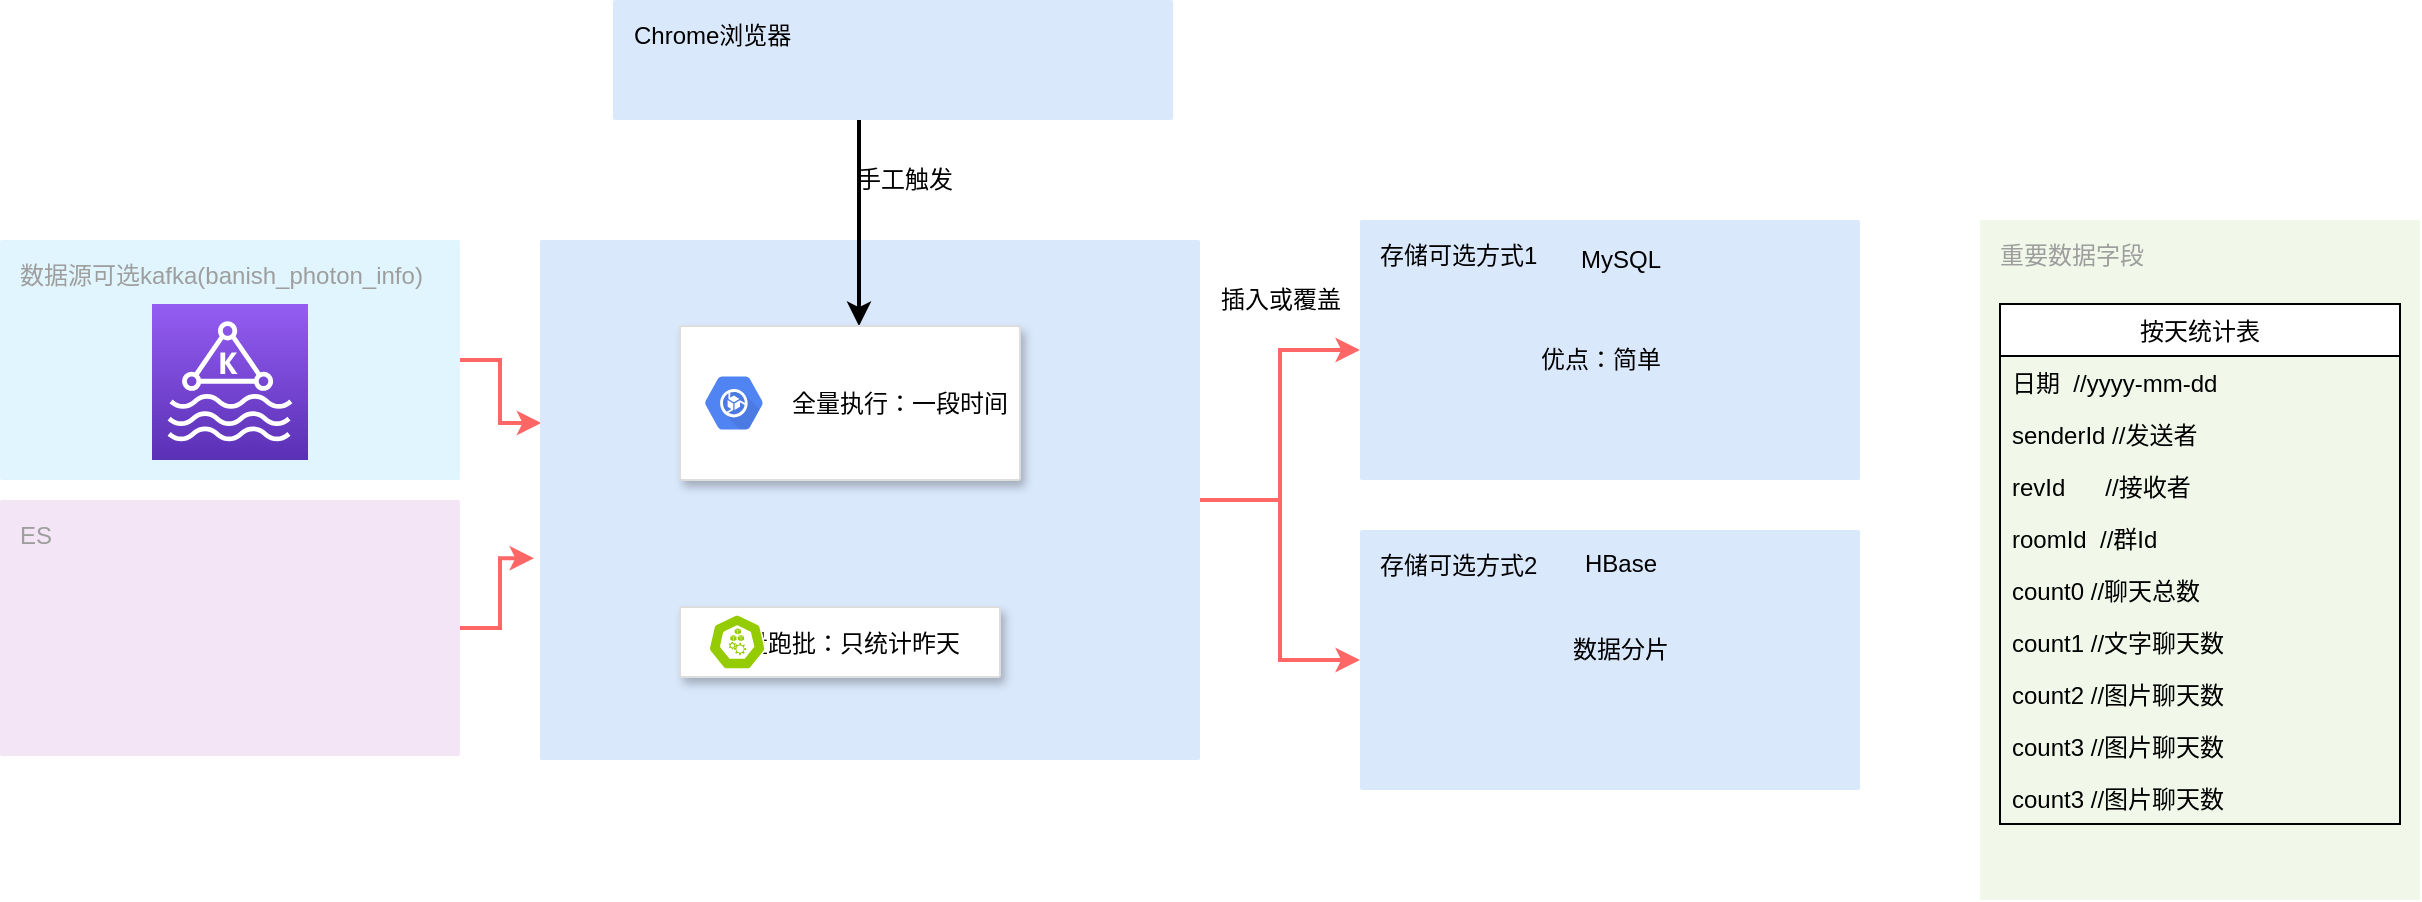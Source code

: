 <mxfile version="14.8.4" type="github">
  <diagram id="f106602c-feb2-e66a-4537-3a34d633f6aa" name="Page-1">
    <mxGraphModel dx="1234" dy="517" grid="1" gridSize="10" guides="1" tooltips="1" connect="1" arrows="1" fold="1" page="1" pageScale="1" pageWidth="1169" pageHeight="827" background="#ffffff" math="0" shadow="0">
      <root>
        <mxCell id="0" />
        <mxCell id="1" parent="0" />
        <mxCell id="kEi-bIiEb2NqiL_R74SX-769" style="edgeStyle=orthogonalEdgeStyle;rounded=0;orthogonalLoop=1;jettySize=auto;html=1;exitX=1;exitY=0.5;exitDx=0;exitDy=0;entryX=0.002;entryY=0.352;entryDx=0;entryDy=0;entryPerimeter=0;strokeWidth=2;strokeColor=#FF6666;" edge="1" parent="1" source="UWR0pycIvVSBBpHGYiqC-711" target="_khIgyI5PFBdCs3VkNIm-711">
          <mxGeometry relative="1" as="geometry" />
        </mxCell>
        <mxCell id="UWR0pycIvVSBBpHGYiqC-711" value="数据源可选kafka(banish_photon_info)" style="rounded=1;absoluteArcSize=1;arcSize=2;html=1;strokeColor=none;gradientColor=none;shadow=0;dashed=0;strokeColor=none;fontSize=12;fontColor=#9E9E9E;align=left;verticalAlign=top;spacing=10;spacingTop=-4;fillColor=#E1F5FE;" parent="1" vertex="1">
          <mxGeometry x="460" y="860" width="230" height="120" as="geometry" />
        </mxCell>
        <mxCell id="UWR0pycIvVSBBpHGYiqC-713" value="Chrome浏览器" style="rounded=1;absoluteArcSize=1;arcSize=2;html=1;strokeColor=#6c8ebf;shadow=0;dashed=0;strokeColor=none;fontSize=12;align=left;verticalAlign=top;spacing=10;spacingTop=-4;fillColor=#dae8fc;" parent="1" vertex="1">
          <mxGeometry x="766.5" y="740" width="280" height="60" as="geometry" />
        </mxCell>
        <mxCell id="UWR0pycIvVSBBpHGYiqC-714" value="存储可选方式1" style="rounded=1;absoluteArcSize=1;arcSize=2;html=1;strokeColor=#6c8ebf;shadow=0;dashed=0;strokeColor=none;fontSize=12;align=left;verticalAlign=top;spacing=10;spacingTop=-4;fillColor=#dae8fc;" parent="1" vertex="1">
          <mxGeometry x="1140" y="850" width="250" height="130" as="geometry" />
        </mxCell>
        <mxCell id="kEi-bIiEb2NqiL_R74SX-773" style="edgeStyle=orthogonalEdgeStyle;rounded=0;orthogonalLoop=1;jettySize=auto;html=1;entryX=0;entryY=0.5;entryDx=0;entryDy=0;strokeColor=#FF6666;strokeWidth=2;" edge="1" parent="1" source="_khIgyI5PFBdCs3VkNIm-711" target="UWR0pycIvVSBBpHGYiqC-714">
          <mxGeometry relative="1" as="geometry" />
        </mxCell>
        <mxCell id="kEi-bIiEb2NqiL_R74SX-774" style="edgeStyle=orthogonalEdgeStyle;rounded=0;orthogonalLoop=1;jettySize=auto;html=1;entryX=0;entryY=0.5;entryDx=0;entryDy=0;strokeColor=#FF6666;strokeWidth=2;" edge="1" parent="1" source="_khIgyI5PFBdCs3VkNIm-711" target="kEi-bIiEb2NqiL_R74SX-718">
          <mxGeometry relative="1" as="geometry" />
        </mxCell>
        <mxCell id="_khIgyI5PFBdCs3VkNIm-711" value="" style="rounded=1;absoluteArcSize=1;arcSize=2;html=1;strokeColor=#6c8ebf;shadow=0;dashed=0;strokeColor=none;fontSize=12;align=left;verticalAlign=top;spacing=10;spacingTop=-4;fillColor=#dae8fc;" parent="1" vertex="1">
          <mxGeometry x="730" y="860" width="330" height="260" as="geometry" />
        </mxCell>
        <mxCell id="kEi-bIiEb2NqiL_R74SX-772" style="edgeStyle=orthogonalEdgeStyle;rounded=0;orthogonalLoop=1;jettySize=auto;html=1;entryX=-0.009;entryY=0.612;entryDx=0;entryDy=0;entryPerimeter=0;strokeColor=#FF6666;strokeWidth=2;" edge="1" parent="1" source="kEi-bIiEb2NqiL_R74SX-714" target="_khIgyI5PFBdCs3VkNIm-711">
          <mxGeometry relative="1" as="geometry" />
        </mxCell>
        <mxCell id="kEi-bIiEb2NqiL_R74SX-714" value="ES" style="points=[[0,0,0],[0.25,0,0],[0.5,0,0],[0.75,0,0],[1,0,0],[1,0.25,0],[1,0.5,0],[1,0.75,0],[1,1,0],[0.75,1,0],[0.5,1,0],[0.25,1,0],[0,1,0],[0,0.75,0],[0,0.5,0],[0,0.25,0]];rounded=1;absoluteArcSize=1;arcSize=2;html=1;strokeColor=none;gradientColor=none;shadow=0;dashed=0;fontSize=12;fontColor=#9E9E9E;align=left;verticalAlign=top;spacing=10;spacingTop=-4;fillColor=#F3E5F5;" vertex="1" parent="1">
          <mxGeometry x="460" y="990" width="230" height="128" as="geometry" />
        </mxCell>
        <mxCell id="kEi-bIiEb2NqiL_R74SX-717" value="MySQL" style="text;html=1;resizable=0;autosize=1;align=center;verticalAlign=middle;points=[];fillColor=none;strokeColor=none;rounded=0;" vertex="1" parent="1">
          <mxGeometry x="1240" y="860" width="60" height="20" as="geometry" />
        </mxCell>
        <mxCell id="kEi-bIiEb2NqiL_R74SX-718" value="存储可选方式2" style="rounded=1;absoluteArcSize=1;arcSize=2;html=1;strokeColor=#6c8ebf;shadow=0;dashed=0;strokeColor=none;fontSize=12;align=left;verticalAlign=top;spacing=10;spacingTop=-4;fillColor=#dae8fc;" vertex="1" parent="1">
          <mxGeometry x="1140" y="1005" width="250" height="130" as="geometry" />
        </mxCell>
        <mxCell id="kEi-bIiEb2NqiL_R74SX-719" value="HBase" style="text;html=1;resizable=0;autosize=1;align=center;verticalAlign=middle;points=[];fillColor=none;strokeColor=none;rounded=0;" vertex="1" parent="1">
          <mxGeometry x="1245" y="1012" width="50" height="20" as="geometry" />
        </mxCell>
        <mxCell id="kEi-bIiEb2NqiL_R74SX-758" value="" style="group" vertex="1" connectable="0" parent="1">
          <mxGeometry x="1450" y="850" width="220" height="340" as="geometry" />
        </mxCell>
        <mxCell id="UWR0pycIvVSBBpHGYiqC-736" value="重要数据字段" style="rounded=1;absoluteArcSize=1;arcSize=2;html=1;strokeColor=none;gradientColor=none;shadow=0;dashed=0;strokeColor=none;fontSize=12;fontColor=#9E9E9E;align=left;verticalAlign=top;spacing=10;spacingTop=-4;fillColor=#F1F8E9;" parent="kEi-bIiEb2NqiL_R74SX-758" vertex="1">
          <mxGeometry width="220" height="340" as="geometry" />
        </mxCell>
        <mxCell id="kEi-bIiEb2NqiL_R74SX-748" value="按天统计表" style="swimlane;fontStyle=0;childLayout=stackLayout;horizontal=1;startSize=26;horizontalStack=0;resizeParent=1;resizeParentMax=0;resizeLast=0;collapsible=1;marginBottom=0;" vertex="1" parent="kEi-bIiEb2NqiL_R74SX-758">
          <mxGeometry x="10" y="42" width="200" height="260" as="geometry" />
        </mxCell>
        <mxCell id="kEi-bIiEb2NqiL_R74SX-749" value="日期  //yyyy-mm-dd" style="text;strokeColor=none;fillColor=none;align=left;verticalAlign=top;spacingLeft=4;spacingRight=4;overflow=hidden;rotatable=0;points=[[0,0.5],[1,0.5]];portConstraint=eastwest;" vertex="1" parent="kEi-bIiEb2NqiL_R74SX-748">
          <mxGeometry y="26" width="200" height="26" as="geometry" />
        </mxCell>
        <mxCell id="kEi-bIiEb2NqiL_R74SX-750" value="senderId //发送者" style="text;strokeColor=none;fillColor=none;align=left;verticalAlign=top;spacingLeft=4;spacingRight=4;overflow=hidden;rotatable=0;points=[[0,0.5],[1,0.5]];portConstraint=eastwest;" vertex="1" parent="kEi-bIiEb2NqiL_R74SX-748">
          <mxGeometry y="52" width="200" height="26" as="geometry" />
        </mxCell>
        <mxCell id="kEi-bIiEb2NqiL_R74SX-751" value="revId      //接收者" style="text;strokeColor=none;fillColor=none;align=left;verticalAlign=top;spacingLeft=4;spacingRight=4;overflow=hidden;rotatable=0;points=[[0,0.5],[1,0.5]];portConstraint=eastwest;" vertex="1" parent="kEi-bIiEb2NqiL_R74SX-748">
          <mxGeometry y="78" width="200" height="26" as="geometry" />
        </mxCell>
        <mxCell id="kEi-bIiEb2NqiL_R74SX-752" value="roomId  //群Id" style="text;strokeColor=none;fillColor=none;align=left;verticalAlign=top;spacingLeft=4;spacingRight=4;overflow=hidden;rotatable=0;points=[[0,0.5],[1,0.5]];portConstraint=eastwest;" vertex="1" parent="kEi-bIiEb2NqiL_R74SX-748">
          <mxGeometry y="104" width="200" height="26" as="geometry" />
        </mxCell>
        <mxCell id="kEi-bIiEb2NqiL_R74SX-753" value="count0 //聊天总数" style="text;strokeColor=none;fillColor=none;align=left;verticalAlign=top;spacingLeft=4;spacingRight=4;overflow=hidden;rotatable=0;points=[[0,0.5],[1,0.5]];portConstraint=eastwest;" vertex="1" parent="kEi-bIiEb2NqiL_R74SX-748">
          <mxGeometry y="130" width="200" height="26" as="geometry" />
        </mxCell>
        <mxCell id="kEi-bIiEb2NqiL_R74SX-754" value="count1 //文字聊天数" style="text;strokeColor=none;fillColor=none;align=left;verticalAlign=top;spacingLeft=4;spacingRight=4;overflow=hidden;rotatable=0;points=[[0,0.5],[1,0.5]];portConstraint=eastwest;" vertex="1" parent="kEi-bIiEb2NqiL_R74SX-748">
          <mxGeometry y="156" width="200" height="26" as="geometry" />
        </mxCell>
        <mxCell id="kEi-bIiEb2NqiL_R74SX-755" value="count2 //图片聊天数" style="text;strokeColor=none;fillColor=none;align=left;verticalAlign=top;spacingLeft=4;spacingRight=4;overflow=hidden;rotatable=0;points=[[0,0.5],[1,0.5]];portConstraint=eastwest;" vertex="1" parent="kEi-bIiEb2NqiL_R74SX-748">
          <mxGeometry y="182" width="200" height="26" as="geometry" />
        </mxCell>
        <mxCell id="kEi-bIiEb2NqiL_R74SX-756" value="count3 //图片聊天数" style="text;strokeColor=none;fillColor=none;align=left;verticalAlign=top;spacingLeft=4;spacingRight=4;overflow=hidden;rotatable=0;points=[[0,0.5],[1,0.5]];portConstraint=eastwest;" vertex="1" parent="kEi-bIiEb2NqiL_R74SX-748">
          <mxGeometry y="208" width="200" height="26" as="geometry" />
        </mxCell>
        <mxCell id="kEi-bIiEb2NqiL_R74SX-757" value="count3 //图片聊天数" style="text;strokeColor=none;fillColor=none;align=left;verticalAlign=top;spacingLeft=4;spacingRight=4;overflow=hidden;rotatable=0;points=[[0,0.5],[1,0.5]];portConstraint=eastwest;" vertex="1" parent="kEi-bIiEb2NqiL_R74SX-748">
          <mxGeometry y="234" width="200" height="26" as="geometry" />
        </mxCell>
        <mxCell id="kEi-bIiEb2NqiL_R74SX-759" style="edgeStyle=orthogonalEdgeStyle;rounded=0;orthogonalLoop=1;jettySize=auto;html=1;entryX=0.5;entryY=0;entryDx=0;entryDy=0;entryPerimeter=0;fontColor=#6666FF;strokeColor=#000000;strokeWidth=2;" edge="1" parent="1">
          <mxGeometry relative="1" as="geometry">
            <mxPoint x="889.5" y="800" as="sourcePoint" />
            <mxPoint x="889.5" y="903" as="targetPoint" />
          </mxGeometry>
        </mxCell>
        <mxCell id="kEi-bIiEb2NqiL_R74SX-761" value="手工触发" style="text;html=1;resizable=0;autosize=1;align=center;verticalAlign=middle;points=[];fillColor=none;strokeColor=none;rounded=0;" vertex="1" parent="1">
          <mxGeometry x="881.5" y="820" width="60" height="20" as="geometry" />
        </mxCell>
        <mxCell id="kEi-bIiEb2NqiL_R74SX-762" value="" style="shape=image;html=1;verticalAlign=top;verticalLabelPosition=bottom;labelBackgroundColor=#ffffff;imageAspect=0;aspect=fixed;image=https://cdn4.iconfinder.com/data/icons/logos-brands-5/24/elasticsearch-128.png" vertex="1" parent="1">
          <mxGeometry x="520" y="1012" width="93" height="93" as="geometry" />
        </mxCell>
        <mxCell id="kEi-bIiEb2NqiL_R74SX-763" value="" style="points=[[0,0,0],[0.25,0,0],[0.5,0,0],[0.75,0,0],[1,0,0],[0,1,0],[0.25,1,0],[0.5,1,0],[0.75,1,0],[1,1,0],[0,0.25,0],[0,0.5,0],[0,0.75,0],[1,0.25,0],[1,0.5,0],[1,0.75,0]];outlineConnect=0;fontColor=#232F3E;gradientColor=#945DF2;gradientDirection=north;fillColor=#5A30B5;strokeColor=#ffffff;dashed=0;verticalLabelPosition=bottom;verticalAlign=top;align=center;html=1;fontSize=12;fontStyle=0;aspect=fixed;shape=mxgraph.aws4.resourceIcon;resIcon=mxgraph.aws4.managed_streaming_for_kafka;" vertex="1" parent="1">
          <mxGeometry x="536" y="892" width="78" height="78" as="geometry" />
        </mxCell>
        <mxCell id="kEi-bIiEb2NqiL_R74SX-766" value="" style="group" vertex="1" connectable="0" parent="1">
          <mxGeometry x="800" y="1040" width="160" height="35" as="geometry" />
        </mxCell>
        <mxCell id="kEi-bIiEb2NqiL_R74SX-764" value="增量跑批：只统计昨天" style="strokeColor=#dddddd;shadow=1;strokeWidth=1;rounded=1;absoluteArcSize=1;arcSize=2;" vertex="1" parent="kEi-bIiEb2NqiL_R74SX-766">
          <mxGeometry y="3.5" width="160" height="35" as="geometry" />
        </mxCell>
        <mxCell id="UWR0pycIvVSBBpHGYiqC-715" value="" style="html=1;dashed=0;whitespace=wrap;fillColor=#95cc01;strokeColor=#ffffff;points=[[0.005,0.63,0],[0.1,0.2,0],[0.9,0.2,0],[0.5,0,0],[0.995,0.63,0],[0.72,0.99,0],[0.5,1,0],[0.28,0.99,0]];shape=mxgraph.kubernetes.icon;prIcon=node" parent="kEi-bIiEb2NqiL_R74SX-766" vertex="1">
          <mxGeometry y="7" width="57.143" height="28" as="geometry" />
        </mxCell>
        <mxCell id="kEi-bIiEb2NqiL_R74SX-767" value="" style="strokeColor=#dddddd;shadow=1;strokeWidth=1;rounded=1;absoluteArcSize=1;arcSize=2;" vertex="1" parent="1">
          <mxGeometry x="800" y="903" width="170" height="77" as="geometry" />
        </mxCell>
        <mxCell id="kEi-bIiEb2NqiL_R74SX-768" value="&lt;font color=&quot;#000000&quot;&gt;全量执行：一段时间&lt;/font&gt;" style="dashed=0;connectable=0;html=1;fillColor=#5184F3;strokeColor=none;shape=mxgraph.gcp2.hexIcon;prIcon=container_optimized_os;part=1;labelPosition=right;verticalLabelPosition=middle;align=left;verticalAlign=middle;spacingLeft=5;fontColor=#999999;fontSize=12;" vertex="1" parent="kEi-bIiEb2NqiL_R74SX-767">
          <mxGeometry y="0.5" width="44" height="39" relative="1" as="geometry">
            <mxPoint x="5" y="-19.5" as="offset" />
          </mxGeometry>
        </mxCell>
        <mxCell id="kEi-bIiEb2NqiL_R74SX-775" value="插入或覆盖" style="text;html=1;resizable=0;autosize=1;align=center;verticalAlign=middle;points=[];fillColor=none;strokeColor=none;rounded=0;" vertex="1" parent="1">
          <mxGeometry x="1060" y="880" width="80" height="20" as="geometry" />
        </mxCell>
        <mxCell id="kEi-bIiEb2NqiL_R74SX-776" value="优点：简单" style="text;html=1;resizable=0;autosize=1;align=center;verticalAlign=middle;points=[];fillColor=none;strokeColor=none;rounded=0;" vertex="1" parent="1">
          <mxGeometry x="1220" y="910" width="80" height="20" as="geometry" />
        </mxCell>
        <mxCell id="kEi-bIiEb2NqiL_R74SX-777" value="数据分片" style="text;html=1;resizable=0;autosize=1;align=center;verticalAlign=middle;points=[];fillColor=none;strokeColor=none;rounded=0;" vertex="1" parent="1">
          <mxGeometry x="1240" y="1055" width="60" height="20" as="geometry" />
        </mxCell>
      </root>
    </mxGraphModel>
  </diagram>
</mxfile>
